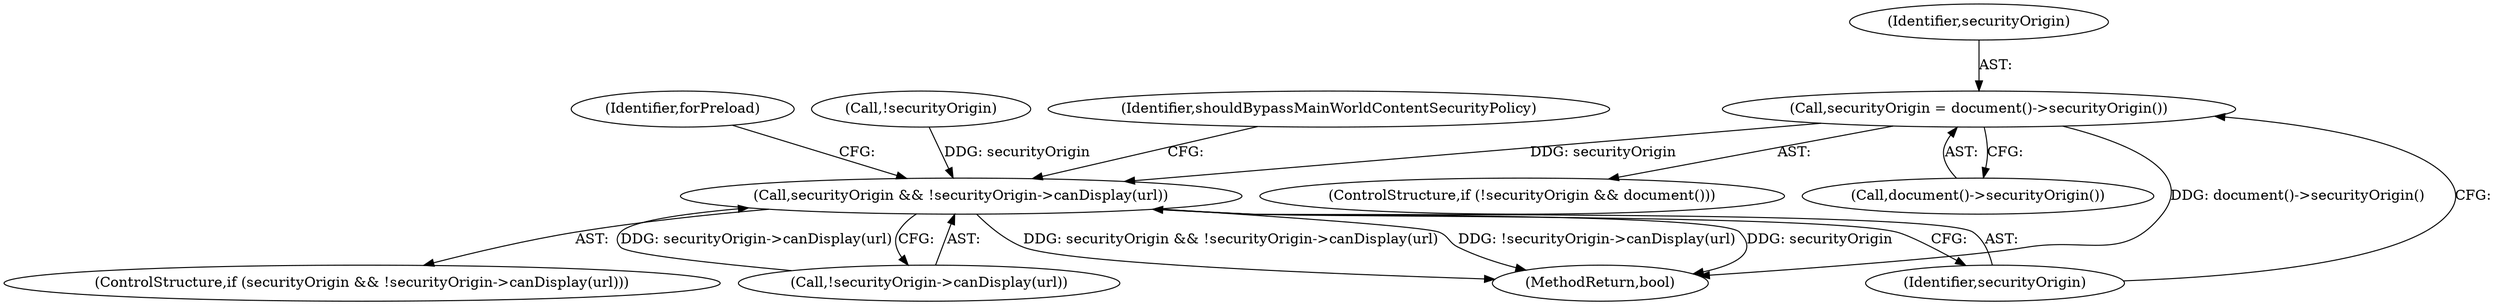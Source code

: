 digraph "0_Chrome_ee281f7cac9df44fe241a37f188b28be8845ded0@pointer" {
"1000118" [label="(Call,securityOrigin = document()->securityOrigin())"];
"1000122" [label="(Call,securityOrigin && !securityOrigin->canDisplay(url))"];
"1000113" [label="(ControlStructure,if (!securityOrigin && document()))"];
"1000118" [label="(Call,securityOrigin = document()->securityOrigin())"];
"1000330" [label="(MethodReturn,bool)"];
"1000140" [label="(Identifier,shouldBypassMainWorldContentSecurityPolicy)"];
"1000121" [label="(ControlStructure,if (securityOrigin && !securityOrigin->canDisplay(url)))"];
"1000124" [label="(Call,!securityOrigin->canDisplay(url))"];
"1000119" [label="(Identifier,securityOrigin)"];
"1000123" [label="(Identifier,securityOrigin)"];
"1000130" [label="(Identifier,forPreload)"];
"1000122" [label="(Call,securityOrigin && !securityOrigin->canDisplay(url))"];
"1000115" [label="(Call,!securityOrigin)"];
"1000120" [label="(Call,document()->securityOrigin())"];
"1000118" -> "1000113"  [label="AST: "];
"1000118" -> "1000120"  [label="CFG: "];
"1000119" -> "1000118"  [label="AST: "];
"1000120" -> "1000118"  [label="AST: "];
"1000123" -> "1000118"  [label="CFG: "];
"1000118" -> "1000330"  [label="DDG: document()->securityOrigin()"];
"1000118" -> "1000122"  [label="DDG: securityOrigin"];
"1000122" -> "1000121"  [label="AST: "];
"1000122" -> "1000123"  [label="CFG: "];
"1000122" -> "1000124"  [label="CFG: "];
"1000123" -> "1000122"  [label="AST: "];
"1000124" -> "1000122"  [label="AST: "];
"1000130" -> "1000122"  [label="CFG: "];
"1000140" -> "1000122"  [label="CFG: "];
"1000122" -> "1000330"  [label="DDG: securityOrigin"];
"1000122" -> "1000330"  [label="DDG: securityOrigin && !securityOrigin->canDisplay(url)"];
"1000122" -> "1000330"  [label="DDG: !securityOrigin->canDisplay(url)"];
"1000115" -> "1000122"  [label="DDG: securityOrigin"];
"1000124" -> "1000122"  [label="DDG: securityOrigin->canDisplay(url)"];
}
